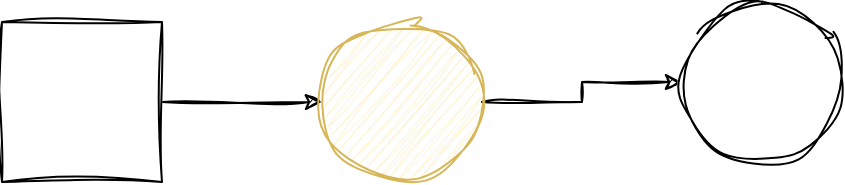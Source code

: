 <mxfile version="22.1.18" type="github">
  <diagram id="0" name="第 1 页">
    <mxGraphModel dx="1050" dy="557" grid="1" gridSize="10" guides="1" tooltips="1" connect="1" arrows="1" fold="1" page="1" pageScale="1" pageWidth="827" pageHeight="1169" math="0" shadow="0">
      <root>
        <mxCell id="0" />
        <mxCell id="1" parent="0" />
        <mxCell id="nNgI7MCHI5-iJCyiZyrx-2" value="" style="edgeStyle=orthogonalEdgeStyle;rounded=0;orthogonalLoop=1;jettySize=auto;html=1;sketch=1;curveFitting=1;jiggle=2;" parent="1" source="qIDMCpLu1RHaE6mMSYyA-1" target="nNgI7MCHI5-iJCyiZyrx-1" edge="1">
          <mxGeometry relative="1" as="geometry" />
        </mxCell>
        <mxCell id="qIDMCpLu1RHaE6mMSYyA-1" value="" style="whiteSpace=wrap;html=1;aspect=fixed;sketch=1;curveFitting=1;jiggle=2;" parent="1" vertex="1">
          <mxGeometry x="60" y="150" width="80" height="80" as="geometry" />
        </mxCell>
        <mxCell id="nNgI7MCHI5-iJCyiZyrx-4" value="" style="edgeStyle=orthogonalEdgeStyle;rounded=0;orthogonalLoop=1;jettySize=auto;html=1;sketch=1;curveFitting=1;jiggle=2;" parent="1" source="nNgI7MCHI5-iJCyiZyrx-1" target="nNgI7MCHI5-iJCyiZyrx-3" edge="1">
          <mxGeometry relative="1" as="geometry" />
        </mxCell>
        <mxCell id="nNgI7MCHI5-iJCyiZyrx-1" value="" style="ellipse;whiteSpace=wrap;html=1;sketch=1;curveFitting=1;jiggle=2;fillColor=#fff2cc;strokeColor=#d6b656;" parent="1" vertex="1">
          <mxGeometry x="220" y="150" width="80" height="80" as="geometry" />
        </mxCell>
        <mxCell id="nNgI7MCHI5-iJCyiZyrx-3" value="" style="ellipse;whiteSpace=wrap;html=1;sketch=1;curveFitting=1;jiggle=2;" parent="1" vertex="1">
          <mxGeometry x="400" y="140" width="80" height="80" as="geometry" />
        </mxCell>
      </root>
    </mxGraphModel>
  </diagram>
</mxfile>
